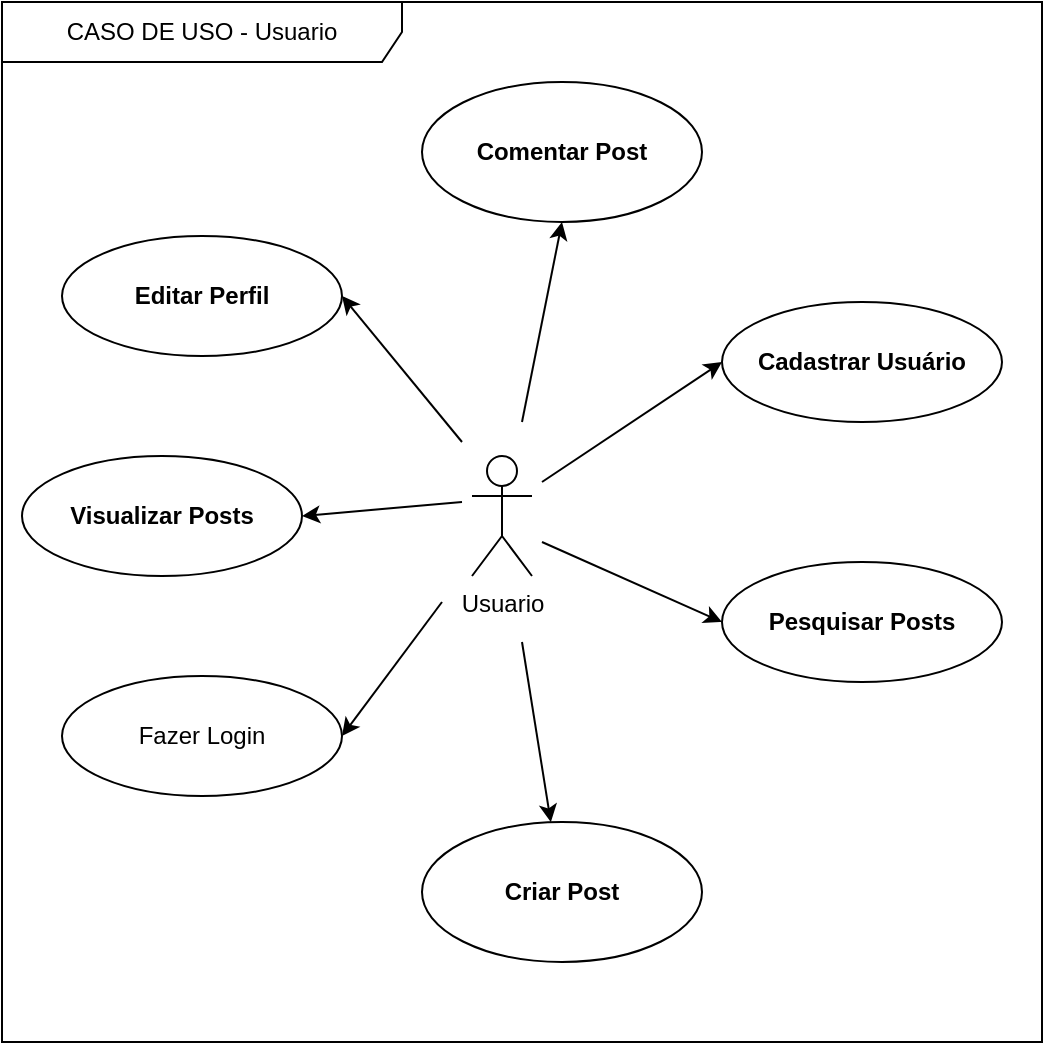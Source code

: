 <mxfile version="27.1.6">
  <diagram name="Página-1" id="_pBhAU1H5xWY1ATLEpE2">
    <mxGraphModel dx="1106" dy="611" grid="1" gridSize="10" guides="1" tooltips="1" connect="1" arrows="1" fold="1" page="1" pageScale="1" pageWidth="827" pageHeight="1169" math="0" shadow="0">
      <root>
        <mxCell id="0" />
        <mxCell id="1" parent="0" />
        <mxCell id="4moywfV-kU5STPwCgtIo-27" value="CASO DE USO - Usuario" style="shape=umlFrame;whiteSpace=wrap;html=1;pointerEvents=0;width=200;height=30;" parent="1" vertex="1">
          <mxGeometry x="110" y="30" width="520" height="520" as="geometry" />
        </mxCell>
        <mxCell id="iITVqaLfuLyiolPG-tzr-21" style="rounded=0;orthogonalLoop=1;jettySize=auto;html=1;entryX=0;entryY=0.5;entryDx=0;entryDy=0;" parent="1" target="iITVqaLfuLyiolPG-tzr-29" edge="1">
          <mxGeometry relative="1" as="geometry">
            <mxPoint x="380" y="270" as="sourcePoint" />
          </mxGeometry>
        </mxCell>
        <mxCell id="iITVqaLfuLyiolPG-tzr-22" style="rounded=0;orthogonalLoop=1;jettySize=auto;html=1;entryX=1;entryY=0.5;entryDx=0;entryDy=0;" parent="1" target="iITVqaLfuLyiolPG-tzr-30" edge="1">
          <mxGeometry relative="1" as="geometry">
            <mxPoint x="330" y="330" as="sourcePoint" />
          </mxGeometry>
        </mxCell>
        <mxCell id="iITVqaLfuLyiolPG-tzr-23" style="rounded=0;orthogonalLoop=1;jettySize=auto;html=1;entryX=1;entryY=0.5;entryDx=0;entryDy=0;" parent="1" target="iITVqaLfuLyiolPG-tzr-31" edge="1">
          <mxGeometry relative="1" as="geometry">
            <mxPoint x="340" y="250" as="sourcePoint" />
          </mxGeometry>
        </mxCell>
        <mxCell id="iITVqaLfuLyiolPG-tzr-24" value="" style="rounded=0;orthogonalLoop=1;jettySize=auto;html=1;" parent="1" target="iITVqaLfuLyiolPG-tzr-33" edge="1">
          <mxGeometry relative="1" as="geometry">
            <mxPoint x="370" y="350" as="sourcePoint" />
          </mxGeometry>
        </mxCell>
        <mxCell id="iITVqaLfuLyiolPG-tzr-25" style="rounded=0;orthogonalLoop=1;jettySize=auto;html=1;entryX=1;entryY=0.5;entryDx=0;entryDy=0;" parent="1" target="iITVqaLfuLyiolPG-tzr-39" edge="1">
          <mxGeometry relative="1" as="geometry">
            <mxPoint x="340" y="280" as="sourcePoint" />
          </mxGeometry>
        </mxCell>
        <mxCell id="iITVqaLfuLyiolPG-tzr-26" style="rounded=0;orthogonalLoop=1;jettySize=auto;html=1;entryX=0;entryY=0.5;entryDx=0;entryDy=0;" parent="1" target="iITVqaLfuLyiolPG-tzr-40" edge="1">
          <mxGeometry relative="1" as="geometry">
            <mxPoint x="380" y="300" as="sourcePoint" />
          </mxGeometry>
        </mxCell>
        <mxCell id="iITVqaLfuLyiolPG-tzr-27" style="rounded=0;orthogonalLoop=1;jettySize=auto;html=1;entryX=0.5;entryY=1;entryDx=0;entryDy=0;" parent="1" target="iITVqaLfuLyiolPG-tzr-36" edge="1">
          <mxGeometry relative="1" as="geometry">
            <mxPoint x="370" y="240" as="sourcePoint" />
          </mxGeometry>
        </mxCell>
        <mxCell id="iITVqaLfuLyiolPG-tzr-28" value="Usuario" style="shape=umlActor;verticalLabelPosition=bottom;verticalAlign=top;html=1;outlineConnect=0;" parent="1" vertex="1">
          <mxGeometry x="345" y="257" width="30" height="60" as="geometry" />
        </mxCell>
        <mxCell id="iITVqaLfuLyiolPG-tzr-29" value="&lt;strong data-end=&quot;168&quot; data-start=&quot;147&quot;&gt;Cadastrar Usuário&lt;/strong&gt;" style="ellipse;whiteSpace=wrap;html=1;" parent="1" vertex="1">
          <mxGeometry x="470" y="180" width="140" height="60" as="geometry" />
        </mxCell>
        <mxCell id="iITVqaLfuLyiolPG-tzr-30" value="Fazer Login" style="ellipse;whiteSpace=wrap;html=1;" parent="1" vertex="1">
          <mxGeometry x="140" y="367" width="140" height="60" as="geometry" />
        </mxCell>
        <mxCell id="iITVqaLfuLyiolPG-tzr-31" value="&lt;strong data-end=&quot;385&quot; data-start=&quot;368&quot;&gt;Editar Perfil&lt;/strong&gt;" style="ellipse;whiteSpace=wrap;html=1;" parent="1" vertex="1">
          <mxGeometry x="140" y="147" width="140" height="60" as="geometry" />
        </mxCell>
        <mxCell id="iITVqaLfuLyiolPG-tzr-33" value="&lt;strong data-end=&quot;483&quot; data-start=&quot;469&quot;&gt;Criar Post&lt;/strong&gt;" style="ellipse;whiteSpace=wrap;html=1;" parent="1" vertex="1">
          <mxGeometry x="320" y="440" width="140" height="70" as="geometry" />
        </mxCell>
        <mxCell id="iITVqaLfuLyiolPG-tzr-36" value="&lt;strong data-end=&quot;745&quot; data-start=&quot;728&quot;&gt;Comentar Post&lt;/strong&gt;" style="ellipse;whiteSpace=wrap;html=1;" parent="1" vertex="1">
          <mxGeometry x="320" y="70" width="140" height="70" as="geometry" />
        </mxCell>
        <mxCell id="iITVqaLfuLyiolPG-tzr-39" value="&lt;b&gt;Visualizar Posts&lt;/b&gt;" style="ellipse;whiteSpace=wrap;html=1;" parent="1" vertex="1">
          <mxGeometry x="120" y="257" width="140" height="60" as="geometry" />
        </mxCell>
        <mxCell id="iITVqaLfuLyiolPG-tzr-40" value="&lt;b&gt;Pesquisar Posts&lt;/b&gt;" style="ellipse;whiteSpace=wrap;html=1;" parent="1" vertex="1">
          <mxGeometry x="470" y="310" width="140" height="60" as="geometry" />
        </mxCell>
      </root>
    </mxGraphModel>
  </diagram>
</mxfile>
